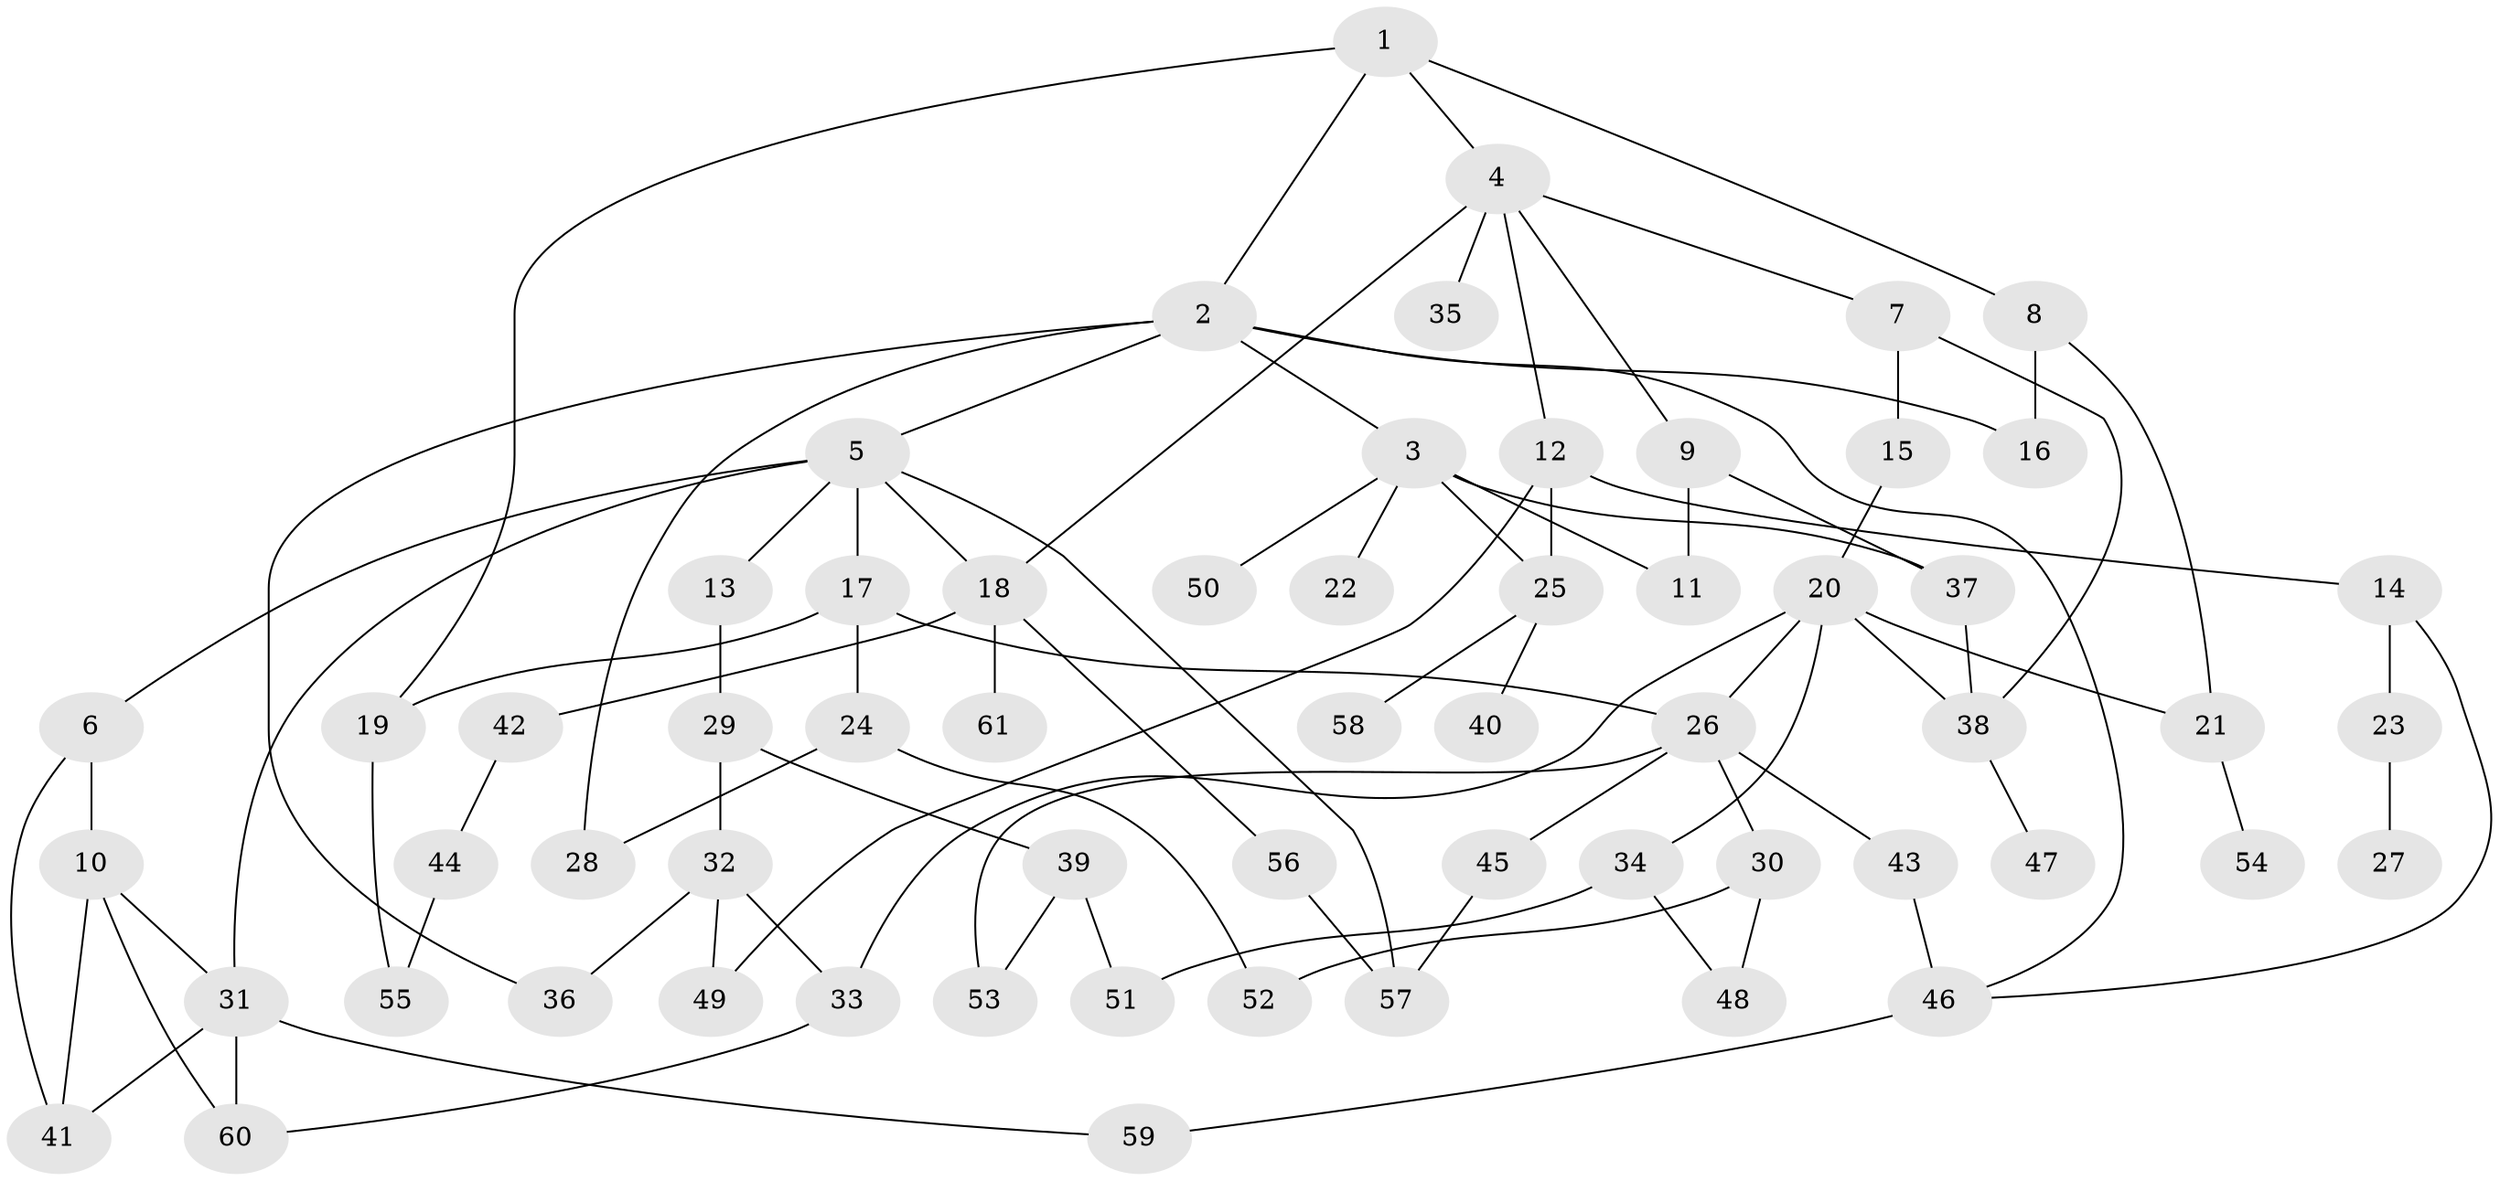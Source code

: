 // Generated by graph-tools (version 1.1) at 2025/34/03/09/25 02:34:30]
// undirected, 61 vertices, 89 edges
graph export_dot {
graph [start="1"]
  node [color=gray90,style=filled];
  1;
  2;
  3;
  4;
  5;
  6;
  7;
  8;
  9;
  10;
  11;
  12;
  13;
  14;
  15;
  16;
  17;
  18;
  19;
  20;
  21;
  22;
  23;
  24;
  25;
  26;
  27;
  28;
  29;
  30;
  31;
  32;
  33;
  34;
  35;
  36;
  37;
  38;
  39;
  40;
  41;
  42;
  43;
  44;
  45;
  46;
  47;
  48;
  49;
  50;
  51;
  52;
  53;
  54;
  55;
  56;
  57;
  58;
  59;
  60;
  61;
  1 -- 2;
  1 -- 4;
  1 -- 8;
  1 -- 19;
  2 -- 3;
  2 -- 5;
  2 -- 28;
  2 -- 46;
  2 -- 16;
  2 -- 36;
  3 -- 22;
  3 -- 25;
  3 -- 37;
  3 -- 50;
  3 -- 11;
  4 -- 7;
  4 -- 9;
  4 -- 12;
  4 -- 35;
  4 -- 18;
  5 -- 6;
  5 -- 13;
  5 -- 17;
  5 -- 18;
  5 -- 31;
  5 -- 57;
  6 -- 10;
  6 -- 41;
  7 -- 15;
  7 -- 38;
  8 -- 16;
  8 -- 21;
  9 -- 11;
  9 -- 37;
  10 -- 41;
  10 -- 31;
  10 -- 60;
  12 -- 14;
  12 -- 25;
  12 -- 49;
  13 -- 29;
  14 -- 23;
  14 -- 46;
  15 -- 20;
  17 -- 19;
  17 -- 24;
  17 -- 26;
  18 -- 42;
  18 -- 56;
  18 -- 61;
  19 -- 55;
  20 -- 26;
  20 -- 33;
  20 -- 34;
  20 -- 21;
  20 -- 38;
  21 -- 54;
  23 -- 27;
  24 -- 52;
  24 -- 28;
  25 -- 40;
  25 -- 58;
  26 -- 30;
  26 -- 43;
  26 -- 45;
  26 -- 53;
  29 -- 32;
  29 -- 39;
  30 -- 48;
  30 -- 52;
  31 -- 41;
  31 -- 59;
  31 -- 60;
  32 -- 36;
  32 -- 49;
  32 -- 33;
  33 -- 60;
  34 -- 48;
  34 -- 51;
  37 -- 38;
  38 -- 47;
  39 -- 51;
  39 -- 53;
  42 -- 44;
  43 -- 46;
  44 -- 55;
  45 -- 57;
  46 -- 59;
  56 -- 57;
}
